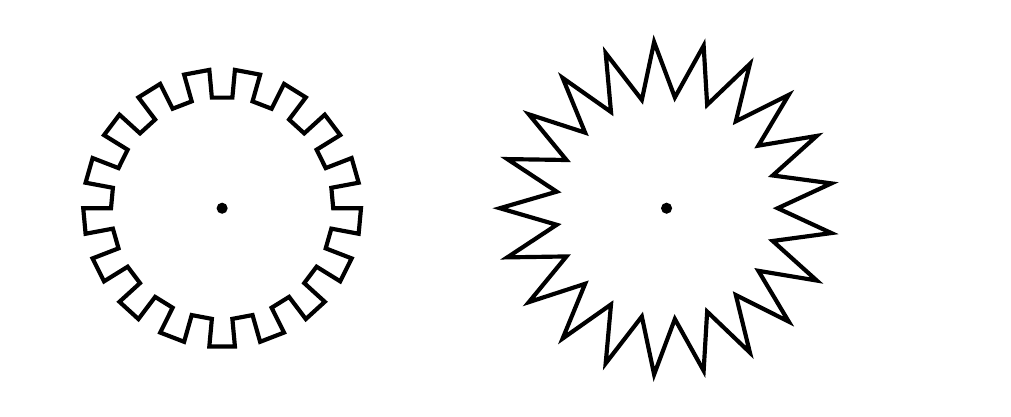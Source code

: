 \begin{tikzpicture}
\useasboundingbox (0bp,0bp) rectangle (343.71bp,130.00bp);
\fill (70.00bp,65.00bp) ellipse [x radius=2.00bp,y radius =2.00bp];
\draw[line width=1.50bp] (110.00bp, 65.00bp) -- (109.32bp, 72.35bp) -- (119.15bp, 74.19bp) -- (116.62bp, 83.06bp) -- (107.30bp, 79.45bp) -- (104.01bp, 86.06bp) -- (112.51bp, 91.32bp) -- (106.95bp, 98.68bp) -- (99.56bp, 91.95bp) -- (94.11bp, 96.92bp) -- (100.13bp, 104.90bp) -- (92.29bp, 109.76bp) -- (87.83bp, 100.81bp) -- (80.95bp, 103.47bp) -- (83.68bp, 113.09bp) -- (74.61bp, 114.79bp) -- (73.69bp, 104.83bp) -- (66.31bp, 104.83bp) -- (65.39bp, 114.79bp) -- (56.32bp, 113.09bp) -- (59.05bp, 103.47bp) -- (52.17bp, 100.81bp) -- (47.71bp, 109.76bp) -- (39.87bp, 104.90bp) -- (45.89bp, 96.92bp) -- (40.44bp, 91.95bp) -- (33.05bp, 98.68bp) -- (27.49bp, 91.32bp) -- (35.99bp, 86.06bp) -- (32.70bp, 79.45bp) -- (23.38bp, 83.06bp) -- (20.85bp, 74.19bp) -- (30.68bp, 72.35bp) -- (30.00bp, 65.00bp) -- (20.00bp, 65.00bp) -- (20.85bp, 55.81bp) -- (30.68bp, 57.65bp) -- (32.70bp, 50.55bp) -- (23.38bp, 46.94bp) -- (27.49bp, 38.68bp) -- (35.99bp, 43.94bp) -- (40.44bp, 38.05bp) -- (33.05bp, 31.32bp) -- (39.87bp, 25.10bp) -- (45.89bp, 33.08bp) -- (52.17bp, 29.19bp) -- (47.71bp, 20.24bp) -- (56.32bp, 16.91bp) -- (59.05bp, 26.53bp) -- (66.31bp, 25.17bp) -- (65.39bp, 15.21bp) -- (74.61bp, 15.21bp) -- (73.69bp, 25.17bp) -- (80.95bp, 26.53bp) -- (83.68bp, 16.91bp) -- (92.29bp, 20.24bp) -- (87.83bp, 29.19bp) -- (94.11bp, 33.08bp) -- (100.13bp, 25.10bp) -- (106.95bp, 31.32bp) -- (99.56bp, 38.05bp) -- (104.01bp, 43.94bp) -- (112.51bp, 38.68bp) -- (116.62bp, 46.94bp) -- (107.30bp, 50.55bp) -- (109.32bp, 57.65bp) -- (119.15bp, 55.81bp) -- (120.00bp, 65.00bp) -- (110.00bp, 65.00bp) -- cycle;
\fill (230.00bp,65.00bp) ellipse [x radius=2.00bp,y radius =2.00bp];
\draw[line width=1.50bp] (270.00bp, 65.00bp) -- (289.33bp, 73.94bp) -- (268.22bp, 76.79bp) -- (284.06bp, 91.03bp) -- (263.05bp, 87.53bp) -- (273.98bp, 105.81bp) -- (254.94bp, 96.27bp) -- (260.00bp, 116.96bp) -- (244.61bp, 102.23bp) -- (243.35bp, 123.50bp) -- (232.99bp, 104.89bp) -- (225.52bp, 124.83bp) -- (221.10bp, 104.00bp) -- (208.08bp, 120.85bp) -- (210.00bp, 99.64bp) -- (192.59bp, 111.91bp) -- (200.68bp, 92.21bp) -- (180.43bp, 98.80bp) -- (193.96bp, 82.36bp) -- (172.67bp, 82.69bp) -- (190.45bp, 70.96bp) -- (170.00bp, 65.00bp) -- (190.45bp, 59.04bp) -- (172.67bp, 47.31bp) -- (193.96bp, 47.64bp) -- (180.43bp, 31.20bp) -- (200.68bp, 37.79bp) -- (192.59bp, 18.09bp) -- (210.00bp, 30.36bp) -- (208.08bp, 9.15bp) -- (221.10bp, 26.00bp) -- (225.52bp, 5.17bp) -- (232.99bp, 25.11bp) -- (243.35bp, 6.50bp) -- (244.61bp, 27.77bp) -- (260.00bp, 13.04bp) -- (254.94bp, 33.73bp) -- (273.98bp, 24.19bp) -- (263.05bp, 42.47bp) -- (284.06bp, 38.97bp) -- (268.22bp, 53.21bp) -- (289.33bp, 56.06bp) -- (270.00bp, 65.00bp) -- cycle;
\end{tikzpicture}
